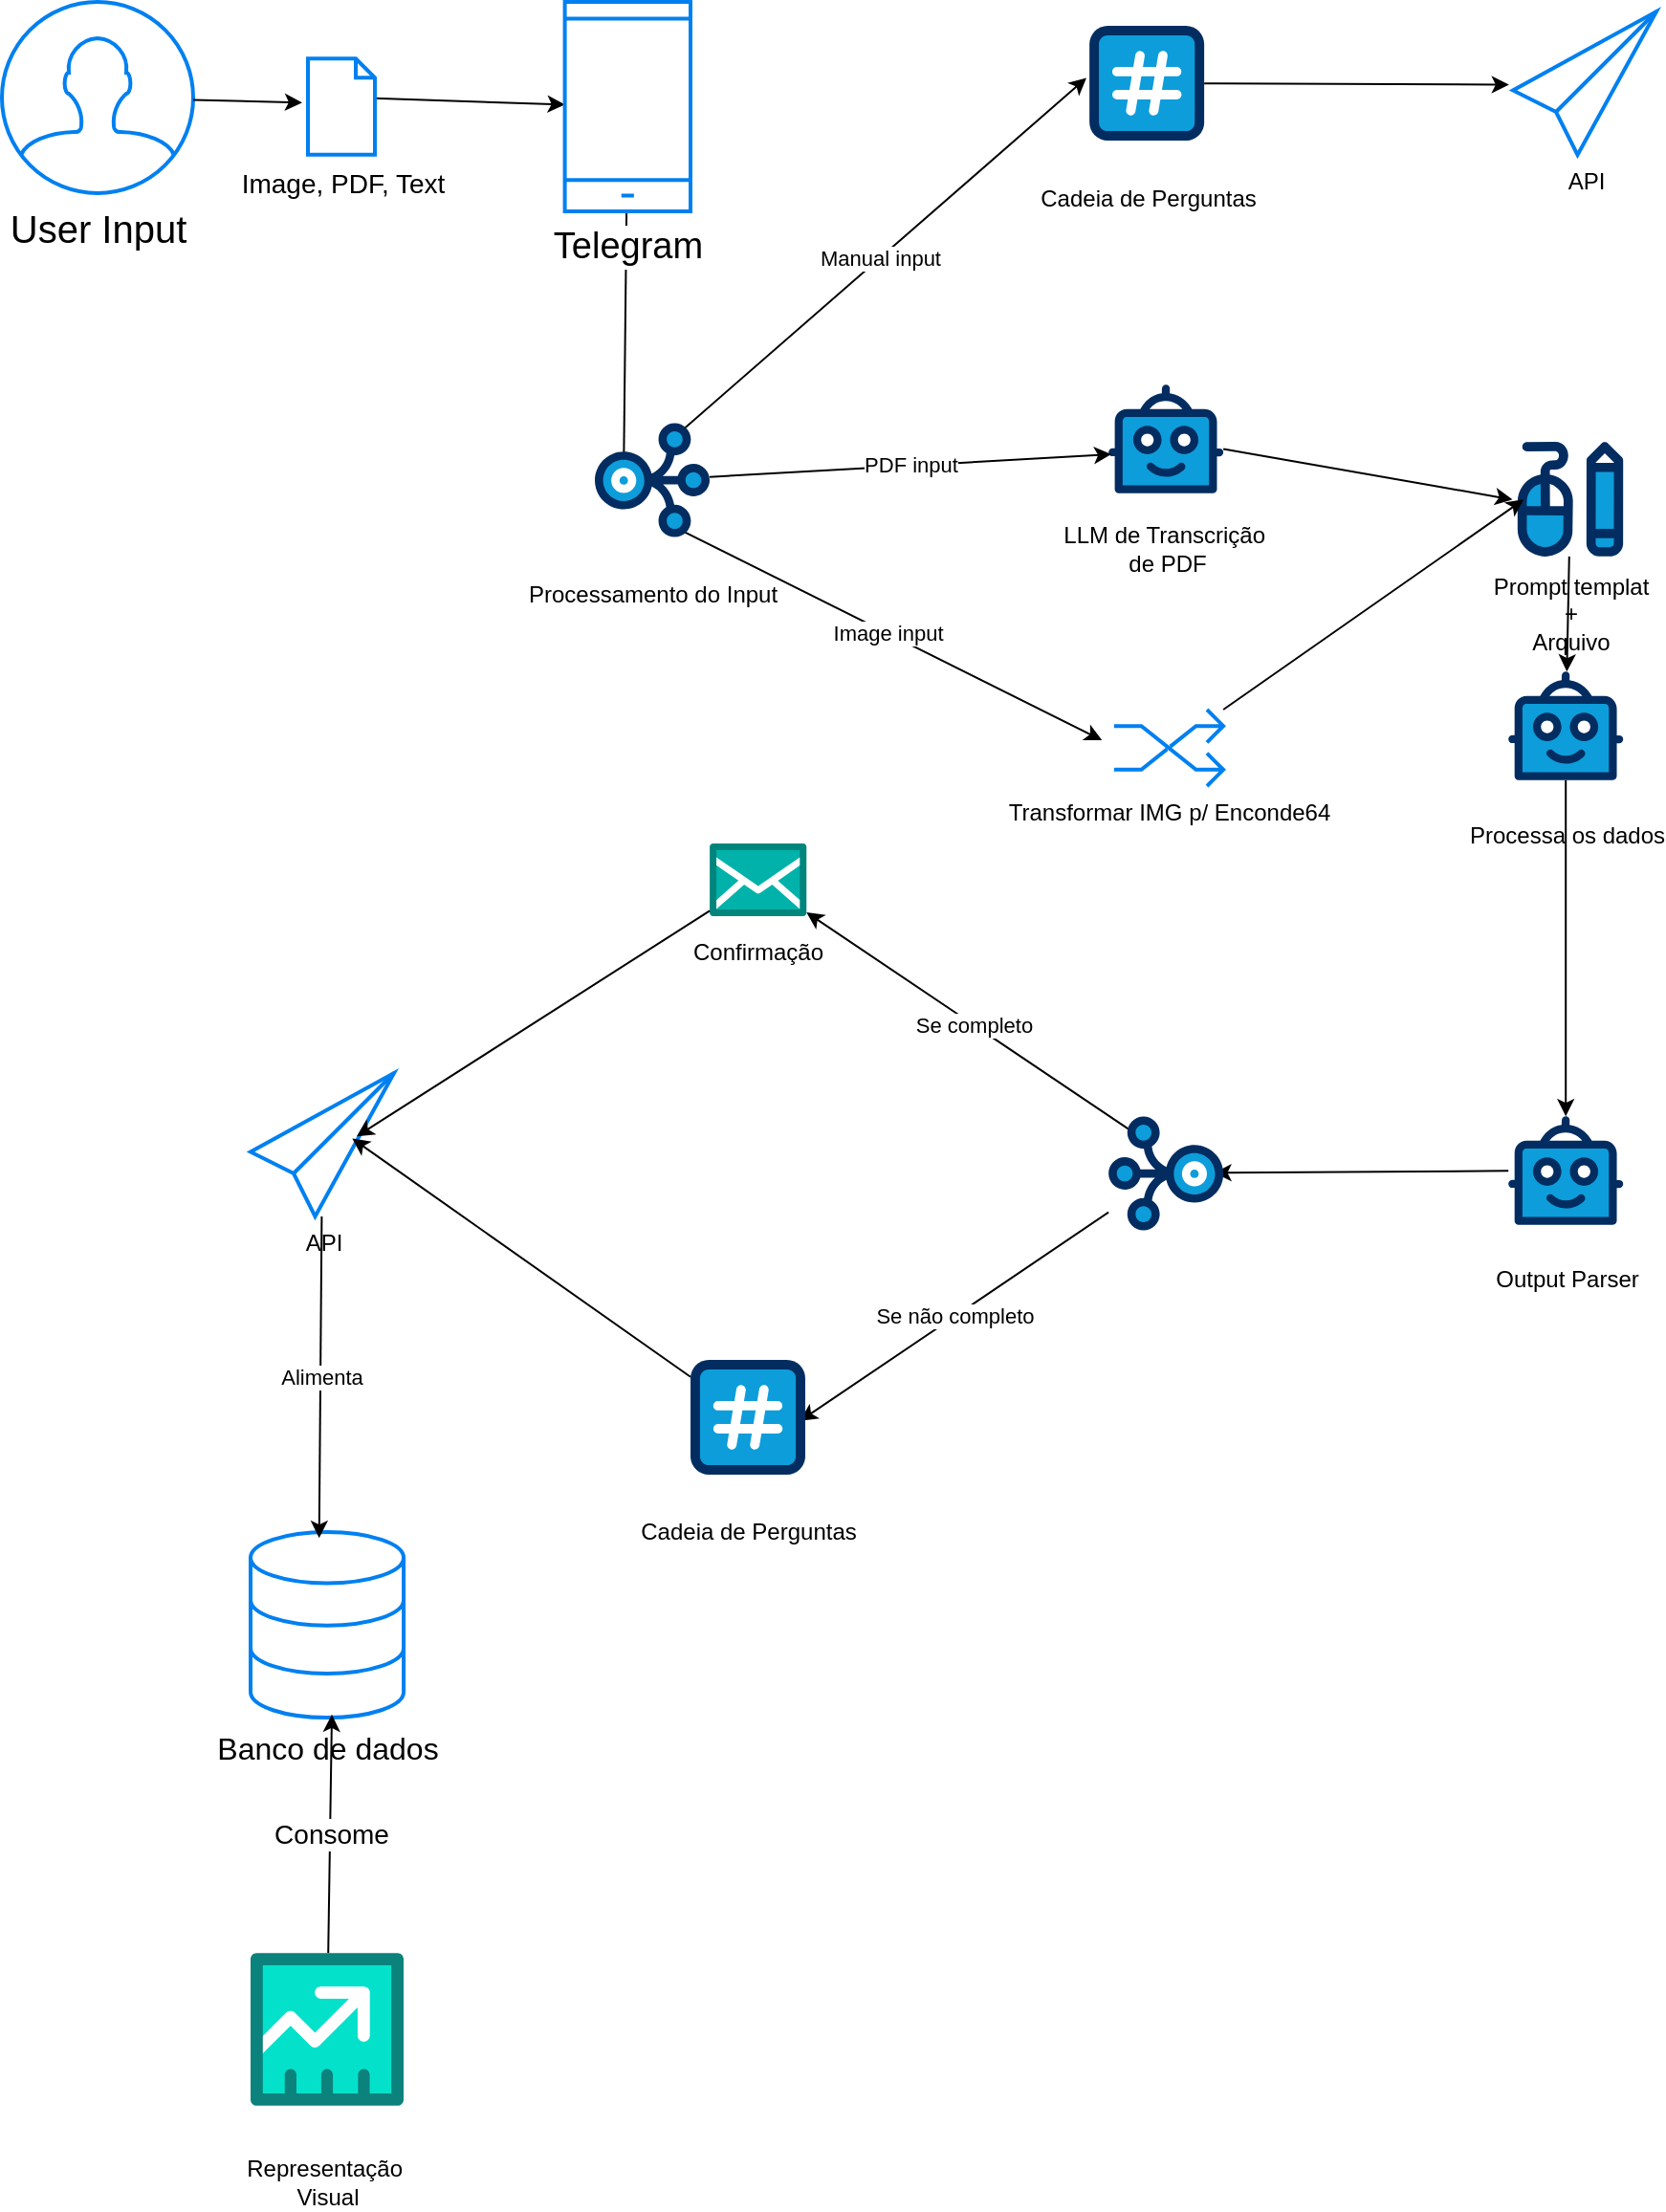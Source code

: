 <mxfile scale="1" border="0">
    <diagram id="yJc_cX763BO0y-31G8fK" name="Visualização">
        <mxGraphModel dx="1137" dy="440" grid="1" gridSize="10" guides="1" tooltips="1" connect="1" arrows="1" fold="1" page="1" pageScale="1" pageWidth="900" pageHeight="1600" background="none" math="0" shadow="0">
            <root>
                <mxCell id="0"/>
                <mxCell id="1" style="" parent="0"/>
                <mxCell id="tCIB02ReK06vNNhFIjAe-1" value="1" parent="0"/>
                <mxCell id="tCIB02ReK06vNNhFIjAe-5" value="&lt;font style=&quot;font-size: 20px;&quot;&gt;User Input&lt;/font&gt;" style="html=1;verticalLabelPosition=bottom;align=center;labelBackgroundColor=#ffffff;verticalAlign=top;strokeWidth=2;strokeColor=#0080F0;shadow=0;dashed=0;shape=mxgraph.ios7.icons.user;" parent="tCIB02ReK06vNNhFIjAe-1" vertex="1">
                    <mxGeometry x="10" y="10" width="100" height="100" as="geometry"/>
                </mxCell>
                <mxCell id="tCIB02ReK06vNNhFIjAe-14" value="" style="edgeStyle=none;html=1;exitX=0.887;exitY=0.411;exitDx=0;exitDy=0;exitPerimeter=0;" parent="tCIB02ReK06vNNhFIjAe-1" source="tCIB02ReK06vNNhFIjAe-15" target="tCIB02ReK06vNNhFIjAe-13" edge="1">
                    <mxGeometry relative="1" as="geometry">
                        <mxPoint x="203" y="80.04" as="sourcePoint"/>
                    </mxGeometry>
                </mxCell>
                <mxCell id="tCIB02ReK06vNNhFIjAe-12" style="edgeStyle=none;html=1;entryX=-0.087;entryY=0.458;entryDx=0;entryDy=0;entryPerimeter=0;" parent="tCIB02ReK06vNNhFIjAe-1" source="tCIB02ReK06vNNhFIjAe-5" target="tCIB02ReK06vNNhFIjAe-15" edge="1">
                    <mxGeometry relative="1" as="geometry">
                        <mxPoint x="171.65" y="82.09" as="targetPoint"/>
                    </mxGeometry>
                </mxCell>
                <mxCell id="tCIB02ReK06vNNhFIjAe-17" style="edgeStyle=none;html=1;entryX=0.75;entryY=0.55;entryDx=0;entryDy=0;entryPerimeter=0;" parent="tCIB02ReK06vNNhFIjAe-1" source="tCIB02ReK06vNNhFIjAe-13" target="tCIB02ReK06vNNhFIjAe-20" edge="1">
                    <mxGeometry relative="1" as="geometry">
                        <mxPoint x="490" y="80" as="targetPoint"/>
                    </mxGeometry>
                </mxCell>
                <mxCell id="tCIB02ReK06vNNhFIjAe-13" value="&lt;font style=&quot;font-size: 19px;&quot;&gt;Telegram&lt;/font&gt;" style="html=1;verticalLabelPosition=bottom;align=center;labelBackgroundColor=#ffffff;verticalAlign=top;strokeWidth=2;strokeColor=#0080F0;shadow=0;dashed=0;shape=mxgraph.ios7.icons.smartphone;" parent="tCIB02ReK06vNNhFIjAe-1" vertex="1">
                    <mxGeometry x="304.3" y="10" width="65.7" height="109.5" as="geometry"/>
                </mxCell>
                <mxCell id="tCIB02ReK06vNNhFIjAe-15" value="&lt;font style=&quot;font-size: 14px;&quot;&gt;Image, PDF, Text&lt;/font&gt;" style="html=1;verticalLabelPosition=bottom;align=center;labelBackgroundColor=#ffffff;verticalAlign=top;strokeWidth=2;strokeColor=#0080F0;shadow=0;dashed=0;shape=mxgraph.ios7.icons.document;" parent="tCIB02ReK06vNNhFIjAe-1" vertex="1">
                    <mxGeometry x="170" y="39.63" width="35" height="50.25" as="geometry"/>
                </mxCell>
                <mxCell id="tCIB02ReK06vNNhFIjAe-18" value="LLM de Transcrição&amp;nbsp;&lt;div&gt;de PDF&lt;/div&gt;" style="verticalLabelPosition=bottom;aspect=fixed;html=1;shape=mxgraph.salesforce.bots;" parent="tCIB02ReK06vNNhFIjAe-1" vertex="1">
                    <mxGeometry x="588.57" y="210" width="60" height="57" as="geometry"/>
                </mxCell>
                <mxCell id="tCIB02ReK06vNNhFIjAe-19" value="&lt;font style=&quot;font-size: 16px;&quot;&gt;Banco de dados&lt;/font&gt;" style="html=1;verticalLabelPosition=bottom;align=center;labelBackgroundColor=#ffffff;verticalAlign=top;strokeWidth=2;strokeColor=#0080F0;shadow=0;dashed=0;shape=mxgraph.ios7.icons.data;" parent="tCIB02ReK06vNNhFIjAe-1" vertex="1">
                    <mxGeometry x="140" y="810" width="80.04" height="97.05" as="geometry"/>
                </mxCell>
                <mxCell id="tCIB02ReK06vNNhFIjAe-22" value="Manual input" style="edgeStyle=none;html=1;exitX=0.306;exitY=0.122;exitDx=0;exitDy=0;exitPerimeter=0;entryX=-0.026;entryY=0.454;entryDx=0;entryDy=0;entryPerimeter=0;" parent="tCIB02ReK06vNNhFIjAe-1" source="tCIB02ReK06vNNhFIjAe-20" target="tCIB02ReK06vNNhFIjAe-34" edge="1">
                    <mxGeometry relative="1" as="geometry">
                        <mxPoint x="519.33" y="65.471" as="targetPoint"/>
                    </mxGeometry>
                </mxCell>
                <mxCell id="tCIB02ReK06vNNhFIjAe-25" value="PDF input" style="edgeStyle=none;html=1;entryX=0.024;entryY=0.642;entryDx=0;entryDy=0;entryPerimeter=0;" parent="tCIB02ReK06vNNhFIjAe-1" source="tCIB02ReK06vNNhFIjAe-20" target="tCIB02ReK06vNNhFIjAe-18" edge="1">
                    <mxGeometry relative="1" as="geometry">
                        <mxPoint x="540" y="220" as="targetPoint"/>
                    </mxGeometry>
                </mxCell>
                <mxCell id="tCIB02ReK06vNNhFIjAe-27" value="Image input" style="edgeStyle=none;html=1;exitX=0.306;exitY=0.912;exitDx=0;exitDy=0;exitPerimeter=0;entryX=-0.11;entryY=0.401;entryDx=0;entryDy=0;entryPerimeter=0;" parent="tCIB02ReK06vNNhFIjAe-1" source="tCIB02ReK06vNNhFIjAe-20" target="tCIB02ReK06vNNhFIjAe-28" edge="1">
                    <mxGeometry relative="1" as="geometry">
                        <mxPoint x="530" y="280" as="targetPoint"/>
                    </mxGeometry>
                </mxCell>
                <mxCell id="tCIB02ReK06vNNhFIjAe-20" value="Processamento do Input" style="verticalLabelPosition=bottom;aspect=fixed;html=1;shape=mxgraph.salesforce.stream;flipV=0;flipH=1;" parent="tCIB02ReK06vNNhFIjAe-1" vertex="1">
                    <mxGeometry x="320" y="230" width="60" height="60" as="geometry"/>
                </mxCell>
                <mxCell id="tCIB02ReK06vNNhFIjAe-28" value="Transformar IMG p/ Enconde64" style="html=1;verticalLabelPosition=bottom;align=center;labelBackgroundColor=#ffffff;verticalAlign=top;strokeWidth=2;strokeColor=#0080F0;shadow=0;dashed=0;shape=mxgraph.ios7.icons.shuffle;pointerEvents=1" parent="tCIB02ReK06vNNhFIjAe-1" vertex="1">
                    <mxGeometry x="591.43" y="380" width="57.14" height="40" as="geometry"/>
                </mxCell>
                <mxCell id="tCIB02ReK06vNNhFIjAe-43" style="edgeStyle=none;html=1;" parent="tCIB02ReK06vNNhFIjAe-1" source="tCIB02ReK06vNNhFIjAe-31" target="tCIB02ReK06vNNhFIjAe-44" edge="1">
                    <mxGeometry relative="1" as="geometry">
                        <mxPoint x="727.6" y="440" as="targetPoint"/>
                    </mxGeometry>
                </mxCell>
                <mxCell id="tCIB02ReK06vNNhFIjAe-31" value="Prompt templat&lt;div&gt;+&lt;/div&gt;&lt;div&gt;Arquivo&lt;/div&gt;" style="verticalLabelPosition=bottom;aspect=fixed;html=1;shape=mxgraph.salesforce.builders;" parent="tCIB02ReK06vNNhFIjAe-1" vertex="1">
                    <mxGeometry x="802.4" y="240" width="55.2" height="60" as="geometry"/>
                </mxCell>
                <mxCell id="tCIB02ReK06vNNhFIjAe-32" style="edgeStyle=none;html=1;entryX=0.058;entryY=0.503;entryDx=0;entryDy=0;entryPerimeter=0;" parent="tCIB02ReK06vNNhFIjAe-1" source="tCIB02ReK06vNNhFIjAe-28" target="tCIB02ReK06vNNhFIjAe-31" edge="1">
                    <mxGeometry relative="1" as="geometry"/>
                </mxCell>
                <mxCell id="tCIB02ReK06vNNhFIjAe-34" value="Cadeia de Perguntas" style="verticalLabelPosition=bottom;aspect=fixed;html=1;shape=mxgraph.salesforce.channels;" parent="tCIB02ReK06vNNhFIjAe-1" vertex="1">
                    <mxGeometry x="578.57" y="22.5" width="60" height="60" as="geometry"/>
                </mxCell>
                <mxCell id="tCIB02ReK06vNNhFIjAe-38" style="edgeStyle=none;html=1;entryX=-0.049;entryY=0.503;entryDx=0;entryDy=0;entryPerimeter=0;" parent="tCIB02ReK06vNNhFIjAe-1" source="tCIB02ReK06vNNhFIjAe-18" target="tCIB02ReK06vNNhFIjAe-31" edge="1">
                    <mxGeometry relative="1" as="geometry"/>
                </mxCell>
                <mxCell id="tCIB02ReK06vNNhFIjAe-41" value="API" style="html=1;verticalLabelPosition=bottom;align=center;labelBackgroundColor=#ffffff;verticalAlign=top;strokeWidth=2;strokeColor=#0080F0;shadow=0;dashed=0;shape=mxgraph.ios7.icons.pointer;" parent="tCIB02ReK06vNNhFIjAe-1" vertex="1">
                    <mxGeometry x="800" y="15" width="75" height="75" as="geometry"/>
                </mxCell>
                <mxCell id="tCIB02ReK06vNNhFIjAe-42" style="edgeStyle=none;html=1;entryX=-0.028;entryY=0.51;entryDx=0;entryDy=0;entryPerimeter=0;" parent="tCIB02ReK06vNNhFIjAe-1" source="tCIB02ReK06vNNhFIjAe-34" target="tCIB02ReK06vNNhFIjAe-41" edge="1">
                    <mxGeometry relative="1" as="geometry"/>
                </mxCell>
                <mxCell id="tCIB02ReK06vNNhFIjAe-46" style="edgeStyle=none;html=1;" parent="tCIB02ReK06vNNhFIjAe-1" source="tCIB02ReK06vNNhFIjAe-44" target="tCIB02ReK06vNNhFIjAe-45" edge="1">
                    <mxGeometry relative="1" as="geometry"/>
                </mxCell>
                <mxCell id="tCIB02ReK06vNNhFIjAe-44" value="Processa os dados" style="verticalLabelPosition=bottom;aspect=fixed;html=1;shape=mxgraph.salesforce.bots;" parent="tCIB02ReK06vNNhFIjAe-1" vertex="1">
                    <mxGeometry x="797.6" y="360" width="60" height="57" as="geometry"/>
                </mxCell>
                <mxCell id="tCIB02ReK06vNNhFIjAe-48" style="edgeStyle=none;html=1;entryX=0.92;entryY=0.494;entryDx=0;entryDy=0;entryPerimeter=0;" parent="tCIB02ReK06vNNhFIjAe-1" source="tCIB02ReK06vNNhFIjAe-45" target="tCIB02ReK06vNNhFIjAe-49" edge="1">
                    <mxGeometry relative="1" as="geometry">
                        <mxPoint x="650" y="468.5" as="targetPoint"/>
                    </mxGeometry>
                </mxCell>
                <mxCell id="tCIB02ReK06vNNhFIjAe-45" value="Output Parser" style="verticalLabelPosition=bottom;aspect=fixed;html=1;shape=mxgraph.salesforce.bots;" parent="tCIB02ReK06vNNhFIjAe-1" vertex="1">
                    <mxGeometry x="797.6" y="592.5" width="60" height="57" as="geometry"/>
                </mxCell>
                <mxCell id="tCIB02ReK06vNNhFIjAe-51" value="Se completo" style="edgeStyle=none;html=1;exitX=0.273;exitY=0.178;exitDx=0;exitDy=0;exitPerimeter=0;" parent="tCIB02ReK06vNNhFIjAe-1" source="tCIB02ReK06vNNhFIjAe-49" target="tCIB02ReK06vNNhFIjAe-54" edge="1">
                    <mxGeometry relative="1" as="geometry">
                        <mxPoint x="459.95" y="414.702" as="targetPoint"/>
                    </mxGeometry>
                </mxCell>
                <mxCell id="tCIB02ReK06vNNhFIjAe-57" value="Se não completo" style="edgeStyle=none;html=1;entryX=0.955;entryY=0.532;entryDx=0;entryDy=0;entryPerimeter=0;" parent="tCIB02ReK06vNNhFIjAe-1" source="tCIB02ReK06vNNhFIjAe-49" target="tCIB02ReK06vNNhFIjAe-58" edge="1">
                    <mxGeometry relative="1" as="geometry">
                        <mxPoint x="430" y="538.062" as="targetPoint"/>
                    </mxGeometry>
                </mxCell>
                <mxCell id="tCIB02ReK06vNNhFIjAe-49" value="" style="verticalLabelPosition=bottom;aspect=fixed;html=1;shape=mxgraph.salesforce.stream;flipV=0;flipH=0;" parent="tCIB02ReK06vNNhFIjAe-1" vertex="1">
                    <mxGeometry x="588.57" y="592.5" width="60" height="60" as="geometry"/>
                </mxCell>
                <mxCell id="tCIB02ReK06vNNhFIjAe-52" value="API" style="html=1;verticalLabelPosition=bottom;align=center;labelBackgroundColor=#ffffff;verticalAlign=top;strokeWidth=2;strokeColor=#0080F0;shadow=0;dashed=0;shape=mxgraph.ios7.icons.pointer;" parent="tCIB02ReK06vNNhFIjAe-1" vertex="1">
                    <mxGeometry x="140" y="570" width="75" height="75" as="geometry"/>
                </mxCell>
                <mxCell id="tCIB02ReK06vNNhFIjAe-54" value="Confirmação" style="verticalLabelPosition=bottom;aspect=fixed;html=1;shape=mxgraph.salesforce.inbox;" parent="tCIB02ReK06vNNhFIjAe-1" vertex="1">
                    <mxGeometry x="380" y="450" width="50.67" height="38" as="geometry"/>
                </mxCell>
                <mxCell id="tCIB02ReK06vNNhFIjAe-55" style="edgeStyle=none;html=1;entryX=0.74;entryY=0.442;entryDx=0;entryDy=0;entryPerimeter=0;" parent="tCIB02ReK06vNNhFIjAe-1" source="tCIB02ReK06vNNhFIjAe-54" target="tCIB02ReK06vNNhFIjAe-52" edge="1">
                    <mxGeometry relative="1" as="geometry">
                        <mxPoint x="250" y="488" as="targetPoint"/>
                    </mxGeometry>
                </mxCell>
                <mxCell id="tCIB02ReK06vNNhFIjAe-58" value="Cadeia de Perguntas" style="verticalLabelPosition=bottom;aspect=fixed;html=1;shape=mxgraph.salesforce.channels;" parent="tCIB02ReK06vNNhFIjAe-1" vertex="1">
                    <mxGeometry x="370.0" y="720" width="60" height="60" as="geometry"/>
                </mxCell>
                <mxCell id="tCIB02ReK06vNNhFIjAe-60" style="edgeStyle=none;html=1;entryX=0.709;entryY=0.457;entryDx=0;entryDy=0;entryPerimeter=0;" parent="tCIB02ReK06vNNhFIjAe-1" source="tCIB02ReK06vNNhFIjAe-58" target="tCIB02ReK06vNNhFIjAe-52" edge="1">
                    <mxGeometry relative="1" as="geometry"/>
                </mxCell>
                <mxCell id="tCIB02ReK06vNNhFIjAe-61" value="Alimenta" style="edgeStyle=none;html=1;entryX=0.448;entryY=0.032;entryDx=0;entryDy=0;entryPerimeter=0;" parent="tCIB02ReK06vNNhFIjAe-1" source="tCIB02ReK06vNNhFIjAe-52" target="tCIB02ReK06vNNhFIjAe-19" edge="1">
                    <mxGeometry relative="1" as="geometry"/>
                </mxCell>
                <mxCell id="tCIB02ReK06vNNhFIjAe-64" value="Representação&amp;nbsp;&lt;div&gt;Visual&lt;/div&gt;" style="verticalLabelPosition=bottom;aspect=fixed;html=1;shape=mxgraph.salesforce.sales;" parent="tCIB02ReK06vNNhFIjAe-1" vertex="1">
                    <mxGeometry x="140" y="1030" width="80" height="80" as="geometry"/>
                </mxCell>
                <mxCell id="tCIB02ReK06vNNhFIjAe-65" value="&lt;font style=&quot;font-size: 14px;&quot;&gt;Consome&lt;/font&gt;" style="edgeStyle=none;html=1;entryX=0.531;entryY=0.983;entryDx=0;entryDy=0;entryPerimeter=0;" parent="tCIB02ReK06vNNhFIjAe-1" source="tCIB02ReK06vNNhFIjAe-64" target="tCIB02ReK06vNNhFIjAe-19" edge="1">
                    <mxGeometry relative="1" as="geometry"/>
                </mxCell>
            </root>
        </mxGraphModel>
    </diagram>
    <diagram id="j3a80YPN11SkSNIDcJA1" name="Modelagem">
        <mxGraphModel dx="1222" dy="428" grid="1" gridSize="10" guides="1" tooltips="1" connect="1" arrows="1" fold="1" page="1" pageScale="1" pageWidth="850" pageHeight="1100" math="0" shadow="0">
            <root>
                <mxCell id="0"/>
                <mxCell id="1" parent="0"/>
                <mxCell id="-ezi1YoIWXzpiLEhyv2d-1" value="Transation" style="shape=table;startSize=30;container=1;collapsible=1;childLayout=tableLayout;fixedRows=1;rowLines=0;fontStyle=1;align=center;resizeLast=1;html=1;" parent="1" vertex="1">
                    <mxGeometry x="60" y="60" width="180" height="330" as="geometry"/>
                </mxCell>
                <mxCell id="-ezi1YoIWXzpiLEhyv2d-2" value="" style="shape=tableRow;horizontal=0;startSize=0;swimlaneHead=0;swimlaneBody=0;fillColor=none;collapsible=0;dropTarget=0;points=[[0,0.5],[1,0.5]];portConstraint=eastwest;top=0;left=0;right=0;bottom=1;" parent="-ezi1YoIWXzpiLEhyv2d-1" vertex="1">
                    <mxGeometry y="30" width="180" height="30" as="geometry"/>
                </mxCell>
                <mxCell id="-ezi1YoIWXzpiLEhyv2d-3" value="PK" style="shape=partialRectangle;connectable=0;fillColor=none;top=0;left=0;bottom=0;right=0;fontStyle=1;overflow=hidden;whiteSpace=wrap;html=1;" parent="-ezi1YoIWXzpiLEhyv2d-2" vertex="1">
                    <mxGeometry width="50" height="30" as="geometry">
                        <mxRectangle width="50" height="30" as="alternateBounds"/>
                    </mxGeometry>
                </mxCell>
                <mxCell id="-ezi1YoIWXzpiLEhyv2d-4" value="id" style="shape=partialRectangle;connectable=0;fillColor=none;top=0;left=0;bottom=0;right=0;align=left;spacingLeft=6;fontStyle=5;overflow=hidden;whiteSpace=wrap;html=1;" parent="-ezi1YoIWXzpiLEhyv2d-2" vertex="1">
                    <mxGeometry x="50" width="130" height="30" as="geometry">
                        <mxRectangle width="130" height="30" as="alternateBounds"/>
                    </mxGeometry>
                </mxCell>
                <mxCell id="-ezi1YoIWXzpiLEhyv2d-8" value="" style="shape=tableRow;horizontal=0;startSize=0;swimlaneHead=0;swimlaneBody=0;fillColor=none;collapsible=0;dropTarget=0;points=[[0,0.5],[1,0.5]];portConstraint=eastwest;top=0;left=0;right=0;bottom=0;" parent="-ezi1YoIWXzpiLEhyv2d-1" vertex="1">
                    <mxGeometry y="60" width="180" height="30" as="geometry"/>
                </mxCell>
                <mxCell id="-ezi1YoIWXzpiLEhyv2d-9" value="str" style="shape=partialRectangle;connectable=0;fillColor=none;top=0;left=0;bottom=0;right=0;editable=1;overflow=hidden;whiteSpace=wrap;html=1;" parent="-ezi1YoIWXzpiLEhyv2d-8" vertex="1">
                    <mxGeometry width="50" height="30" as="geometry">
                        <mxRectangle width="50" height="30" as="alternateBounds"/>
                    </mxGeometry>
                </mxCell>
                <mxCell id="-ezi1YoIWXzpiLEhyv2d-10" value="description" style="shape=partialRectangle;connectable=0;fillColor=none;top=0;left=0;bottom=0;right=0;align=left;spacingLeft=6;overflow=hidden;whiteSpace=wrap;html=1;" parent="-ezi1YoIWXzpiLEhyv2d-8" vertex="1">
                    <mxGeometry x="50" width="130" height="30" as="geometry">
                        <mxRectangle width="130" height="30" as="alternateBounds"/>
                    </mxGeometry>
                </mxCell>
                <mxCell id="-ezi1YoIWXzpiLEhyv2d-11" value="" style="shape=tableRow;horizontal=0;startSize=0;swimlaneHead=0;swimlaneBody=0;fillColor=none;collapsible=0;dropTarget=0;points=[[0,0.5],[1,0.5]];portConstraint=eastwest;top=0;left=0;right=0;bottom=0;" parent="-ezi1YoIWXzpiLEhyv2d-1" vertex="1">
                    <mxGeometry y="90" width="180" height="30" as="geometry"/>
                </mxCell>
                <mxCell id="-ezi1YoIWXzpiLEhyv2d-12" value="float" style="shape=partialRectangle;connectable=0;fillColor=none;top=0;left=0;bottom=0;right=0;editable=1;overflow=hidden;whiteSpace=wrap;html=1;" parent="-ezi1YoIWXzpiLEhyv2d-11" vertex="1">
                    <mxGeometry width="50" height="30" as="geometry">
                        <mxRectangle width="50" height="30" as="alternateBounds"/>
                    </mxGeometry>
                </mxCell>
                <mxCell id="-ezi1YoIWXzpiLEhyv2d-13" value="value" style="shape=partialRectangle;connectable=0;fillColor=none;top=0;left=0;bottom=0;right=0;align=left;spacingLeft=6;overflow=hidden;whiteSpace=wrap;html=1;" parent="-ezi1YoIWXzpiLEhyv2d-11" vertex="1">
                    <mxGeometry x="50" width="130" height="30" as="geometry">
                        <mxRectangle width="130" height="30" as="alternateBounds"/>
                    </mxGeometry>
                </mxCell>
                <mxCell id="-ezi1YoIWXzpiLEhyv2d-14" value="" style="shape=tableRow;horizontal=0;startSize=0;swimlaneHead=0;swimlaneBody=0;fillColor=none;collapsible=0;dropTarget=0;points=[[0,0.5],[1,0.5]];portConstraint=eastwest;top=0;left=0;right=0;bottom=0;" parent="-ezi1YoIWXzpiLEhyv2d-1" vertex="1">
                    <mxGeometry y="120" width="180" height="30" as="geometry"/>
                </mxCell>
                <mxCell id="-ezi1YoIWXzpiLEhyv2d-15" value="&lt;b&gt;chart&lt;/b&gt;" style="shape=partialRectangle;connectable=0;fillColor=none;top=0;left=0;bottom=0;right=0;editable=1;overflow=hidden;whiteSpace=wrap;html=1;" parent="-ezi1YoIWXzpiLEhyv2d-14" vertex="1">
                    <mxGeometry width="50" height="30" as="geometry">
                        <mxRectangle width="50" height="30" as="alternateBounds"/>
                    </mxGeometry>
                </mxCell>
                <mxCell id="-ezi1YoIWXzpiLEhyv2d-16" value="category" style="shape=partialRectangle;connectable=0;fillColor=none;top=0;left=0;bottom=0;right=0;align=left;spacingLeft=6;overflow=hidden;whiteSpace=wrap;html=1;" parent="-ezi1YoIWXzpiLEhyv2d-14" vertex="1">
                    <mxGeometry x="50" width="130" height="30" as="geometry">
                        <mxRectangle width="130" height="30" as="alternateBounds"/>
                    </mxGeometry>
                </mxCell>
                <mxCell id="-ezi1YoIWXzpiLEhyv2d-17" value="" style="shape=tableRow;horizontal=0;startSize=0;swimlaneHead=0;swimlaneBody=0;fillColor=none;collapsible=0;dropTarget=0;points=[[0,0.5],[1,0.5]];portConstraint=eastwest;top=0;left=0;right=0;bottom=0;" parent="-ezi1YoIWXzpiLEhyv2d-1" vertex="1">
                    <mxGeometry y="150" width="180" height="30" as="geometry"/>
                </mxCell>
                <mxCell id="-ezi1YoIWXzpiLEhyv2d-18" value="date" style="shape=partialRectangle;connectable=0;fillColor=none;top=0;left=0;bottom=0;right=0;editable=1;overflow=hidden;whiteSpace=wrap;html=1;" parent="-ezi1YoIWXzpiLEhyv2d-17" vertex="1">
                    <mxGeometry width="50" height="30" as="geometry">
                        <mxRectangle width="50" height="30" as="alternateBounds"/>
                    </mxGeometry>
                </mxCell>
                <mxCell id="-ezi1YoIWXzpiLEhyv2d-19" value="date" style="shape=partialRectangle;connectable=0;fillColor=none;top=0;left=0;bottom=0;right=0;align=left;spacingLeft=6;overflow=hidden;whiteSpace=wrap;html=1;" parent="-ezi1YoIWXzpiLEhyv2d-17" vertex="1">
                    <mxGeometry x="50" width="130" height="30" as="geometry">
                        <mxRectangle width="130" height="30" as="alternateBounds"/>
                    </mxGeometry>
                </mxCell>
                <mxCell id="-ezi1YoIWXzpiLEhyv2d-20" value="" style="shape=tableRow;horizontal=0;startSize=0;swimlaneHead=0;swimlaneBody=0;fillColor=none;collapsible=0;dropTarget=0;points=[[0,0.5],[1,0.5]];portConstraint=eastwest;top=0;left=0;right=0;bottom=0;" parent="-ezi1YoIWXzpiLEhyv2d-1" vertex="1">
                    <mxGeometry y="180" width="180" height="30" as="geometry"/>
                </mxCell>
                <mxCell id="-ezi1YoIWXzpiLEhyv2d-21" value="boolean" style="shape=partialRectangle;connectable=0;fillColor=none;top=0;left=0;bottom=0;right=0;editable=1;overflow=hidden;whiteSpace=wrap;html=1;" parent="-ezi1YoIWXzpiLEhyv2d-20" vertex="1">
                    <mxGeometry width="50" height="30" as="geometry">
                        <mxRectangle width="50" height="30" as="alternateBounds"/>
                    </mxGeometry>
                </mxCell>
                <mxCell id="-ezi1YoIWXzpiLEhyv2d-22" value="is_credit" style="shape=partialRectangle;connectable=0;fillColor=none;top=0;left=0;bottom=0;right=0;align=left;spacingLeft=6;overflow=hidden;whiteSpace=wrap;html=1;" parent="-ezi1YoIWXzpiLEhyv2d-20" vertex="1">
                    <mxGeometry x="50" width="130" height="30" as="geometry">
                        <mxRectangle width="130" height="30" as="alternateBounds"/>
                    </mxGeometry>
                </mxCell>
                <mxCell id="-ezi1YoIWXzpiLEhyv2d-23" value="" style="shape=tableRow;horizontal=0;startSize=0;swimlaneHead=0;swimlaneBody=0;fillColor=none;collapsible=0;dropTarget=0;points=[[0,0.5],[1,0.5]];portConstraint=eastwest;top=0;left=0;right=0;bottom=0;" parent="-ezi1YoIWXzpiLEhyv2d-1" vertex="1">
                    <mxGeometry y="210" width="180" height="30" as="geometry"/>
                </mxCell>
                <mxCell id="-ezi1YoIWXzpiLEhyv2d-24" value="boolean" style="shape=partialRectangle;connectable=0;fillColor=none;top=0;left=0;bottom=0;right=0;editable=1;overflow=hidden;whiteSpace=wrap;html=1;" parent="-ezi1YoIWXzpiLEhyv2d-23" vertex="1">
                    <mxGeometry width="50" height="30" as="geometry">
                        <mxRectangle width="50" height="30" as="alternateBounds"/>
                    </mxGeometry>
                </mxCell>
                <mxCell id="-ezi1YoIWXzpiLEhyv2d-25" value="is_fixed_expense" style="shape=partialRectangle;connectable=0;fillColor=none;top=0;left=0;bottom=0;right=0;align=left;spacingLeft=6;overflow=hidden;whiteSpace=wrap;html=1;" parent="-ezi1YoIWXzpiLEhyv2d-23" vertex="1">
                    <mxGeometry x="50" width="130" height="30" as="geometry">
                        <mxRectangle width="130" height="30" as="alternateBounds"/>
                    </mxGeometry>
                </mxCell>
                <mxCell id="-ezi1YoIWXzpiLEhyv2d-26" value="" style="shape=tableRow;horizontal=0;startSize=0;swimlaneHead=0;swimlaneBody=0;fillColor=none;collapsible=0;dropTarget=0;points=[[0,0.5],[1,0.5]];portConstraint=eastwest;top=0;left=0;right=0;bottom=0;" parent="-ezi1YoIWXzpiLEhyv2d-1" vertex="1">
                    <mxGeometry y="240" width="180" height="30" as="geometry"/>
                </mxCell>
                <mxCell id="-ezi1YoIWXzpiLEhyv2d-27" value="chart" style="shape=partialRectangle;connectable=0;fillColor=none;top=0;left=0;bottom=0;right=0;editable=1;overflow=hidden;whiteSpace=wrap;html=1;" parent="-ezi1YoIWXzpiLEhyv2d-26" vertex="1">
                    <mxGeometry width="50" height="30" as="geometry">
                        <mxRectangle width="50" height="30" as="alternateBounds"/>
                    </mxGeometry>
                </mxCell>
                <mxCell id="-ezi1YoIWXzpiLEhyv2d-28" value="transaction_type" style="shape=partialRectangle;connectable=0;fillColor=none;top=0;left=0;bottom=0;right=0;align=left;spacingLeft=6;overflow=hidden;whiteSpace=wrap;html=1;" parent="-ezi1YoIWXzpiLEhyv2d-26" vertex="1">
                    <mxGeometry x="50" width="130" height="30" as="geometry">
                        <mxRectangle width="130" height="30" as="alternateBounds"/>
                    </mxGeometry>
                </mxCell>
                <mxCell id="J4-QkaOF-FGT7BGXArba-16" value="" style="shape=tableRow;horizontal=0;startSize=0;swimlaneHead=0;swimlaneBody=0;fillColor=none;collapsible=0;dropTarget=0;points=[[0,0.5],[1,0.5]];portConstraint=eastwest;top=0;left=0;right=0;bottom=0;" parent="-ezi1YoIWXzpiLEhyv2d-1" vertex="1">
                    <mxGeometry y="270" width="180" height="30" as="geometry"/>
                </mxCell>
                <mxCell id="J4-QkaOF-FGT7BGXArba-17" value="datetime" style="shape=partialRectangle;connectable=0;fillColor=none;top=0;left=0;bottom=0;right=0;editable=1;overflow=hidden;" parent="J4-QkaOF-FGT7BGXArba-16" vertex="1">
                    <mxGeometry width="50" height="30" as="geometry">
                        <mxRectangle width="50" height="30" as="alternateBounds"/>
                    </mxGeometry>
                </mxCell>
                <mxCell id="J4-QkaOF-FGT7BGXArba-18" value="created_at" style="shape=partialRectangle;connectable=0;fillColor=none;top=0;left=0;bottom=0;right=0;align=left;spacingLeft=6;overflow=hidden;" parent="J4-QkaOF-FGT7BGXArba-16" vertex="1">
                    <mxGeometry x="50" width="130" height="30" as="geometry">
                        <mxRectangle width="130" height="30" as="alternateBounds"/>
                    </mxGeometry>
                </mxCell>
                <mxCell id="J4-QkaOF-FGT7BGXArba-20" value="" style="shape=tableRow;horizontal=0;startSize=0;swimlaneHead=0;swimlaneBody=0;fillColor=none;collapsible=0;dropTarget=0;points=[[0,0.5],[1,0.5]];portConstraint=eastwest;top=0;left=0;right=0;bottom=0;" parent="-ezi1YoIWXzpiLEhyv2d-1" vertex="1">
                    <mxGeometry y="300" width="180" height="30" as="geometry"/>
                </mxCell>
                <mxCell id="J4-QkaOF-FGT7BGXArba-21" value="datetime" style="shape=partialRectangle;connectable=0;fillColor=none;top=0;left=0;bottom=0;right=0;editable=1;overflow=hidden;" parent="J4-QkaOF-FGT7BGXArba-20" vertex="1">
                    <mxGeometry width="50" height="30" as="geometry">
                        <mxRectangle width="50" height="30" as="alternateBounds"/>
                    </mxGeometry>
                </mxCell>
                <mxCell id="J4-QkaOF-FGT7BGXArba-22" value="updated_at" style="shape=partialRectangle;connectable=0;fillColor=none;top=0;left=0;bottom=0;right=0;align=left;spacingLeft=6;overflow=hidden;" parent="J4-QkaOF-FGT7BGXArba-20" vertex="1">
                    <mxGeometry x="50" width="130" height="30" as="geometry">
                        <mxRectangle width="130" height="30" as="alternateBounds"/>
                    </mxGeometry>
                </mxCell>
            </root>
        </mxGraphModel>
    </diagram>
</mxfile>